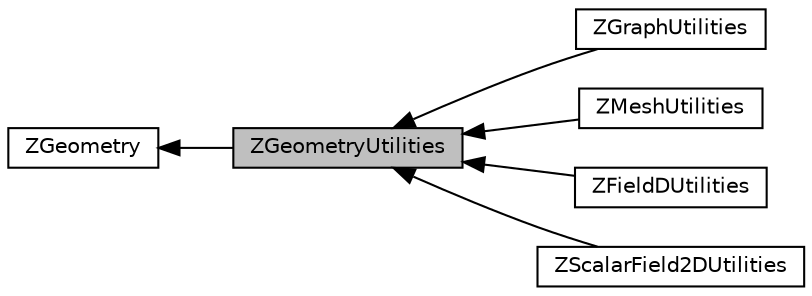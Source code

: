 digraph "ZGeometryUtilities"
{
  edge [fontname="Helvetica",fontsize="10",labelfontname="Helvetica",labelfontsize="10"];
  node [fontname="Helvetica",fontsize="10",shape=record];
  rankdir=LR;
  Node1 [label="ZGeometry",height=0.2,width=0.4,color="black", fillcolor="white", style="filled",URL="$group__z_geometry.html",tooltip="The geometry classes, modifier and utility methods of the library. "];
  Node2 [label="ZGraphUtilities",height=0.2,width=0.4,color="black", fillcolor="white", style="filled",URL="$group__z_graph_utilities.html",tooltip="Collection of utility methods for graphs. "];
  Node3 [label="ZMeshUtilities",height=0.2,width=0.4,color="black", fillcolor="white", style="filled",URL="$group__z_mesh_utilities.html",tooltip="Collection of utility methods for meshes. "];
  Node0 [label="ZGeometryUtilities",height=0.2,width=0.4,color="black", fillcolor="grey75", style="filled", fontcolor="black"];
  Node4 [label="ZFieldDUtilities",height=0.2,width=0.4,color="black", fillcolor="white", style="filled",URL="$group__z_field_d_utilities.html",tooltip="Collection of general utility methods for fields. "];
  Node5 [label="ZScalarField2DUtilities",height=0.2,width=0.4,color="black", fillcolor="white", style="filled",URL="$group__z_scalar_field2_d_utilities.html",tooltip="Collection of utility methods for scalar fields 2D. "];
  Node1->Node0 [shape=plaintext, dir="back", style="solid"];
  Node0->Node2 [shape=plaintext, dir="back", style="solid"];
  Node0->Node3 [shape=plaintext, dir="back", style="solid"];
  Node0->Node4 [shape=plaintext, dir="back", style="solid"];
  Node0->Node5 [shape=plaintext, dir="back", style="solid"];
}
